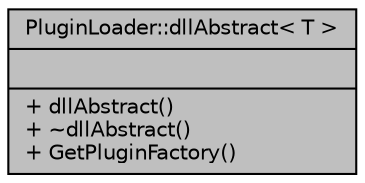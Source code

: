 digraph "PluginLoader::dllAbstract&lt; T &gt;"
{
 // INTERACTIVE_SVG=YES
 // LATEX_PDF_SIZE
  edge [fontname="Helvetica",fontsize="10",labelfontname="Helvetica",labelfontsize="10"];
  node [fontname="Helvetica",fontsize="10",shape=record];
  Node1 [label="{PluginLoader::dllAbstract\< T \>\n||+ dllAbstract()\l+ ~dllAbstract()\l+ GetPluginFactory()\l}",height=0.2,width=0.4,color="black", fillcolor="grey75", style="filled", fontcolor="black",tooltip="Class that hides the ugly dlfcn functions."];
}

